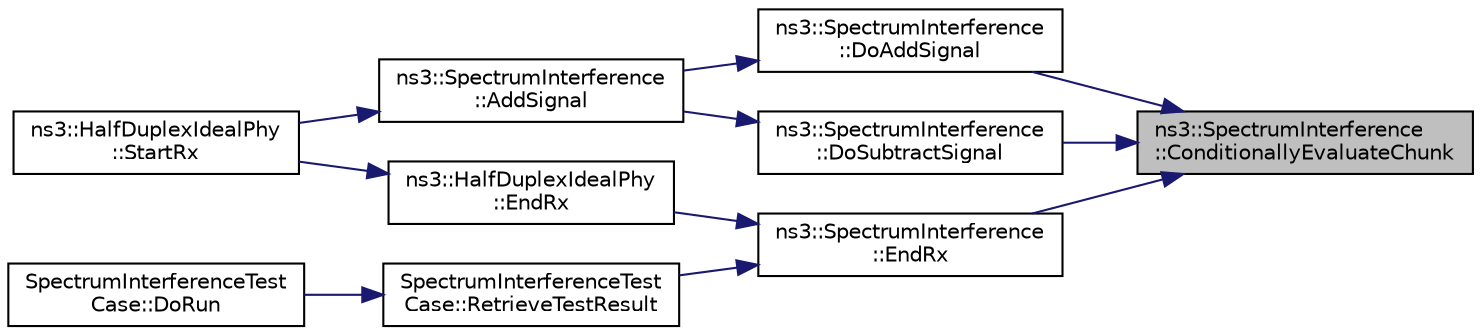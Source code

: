 digraph "ns3::SpectrumInterference::ConditionallyEvaluateChunk"
{
 // LATEX_PDF_SIZE
  edge [fontname="Helvetica",fontsize="10",labelfontname="Helvetica",labelfontsize="10"];
  node [fontname="Helvetica",fontsize="10",shape=record];
  rankdir="RL";
  Node1 [label="ns3::SpectrumInterference\l::ConditionallyEvaluateChunk",height=0.2,width=0.4,color="black", fillcolor="grey75", style="filled", fontcolor="black",tooltip="Evaluate a Chunk, depending on the Rx status and the last update time."];
  Node1 -> Node2 [dir="back",color="midnightblue",fontsize="10",style="solid",fontname="Helvetica"];
  Node2 [label="ns3::SpectrumInterference\l::DoAddSignal",height=0.2,width=0.4,color="black", fillcolor="white", style="filled",URL="$classns3_1_1_spectrum_interference.html#aa803e02fc1fa085c35657dbd821ef7eb",tooltip="Adds a signal perceived in the medium."];
  Node2 -> Node3 [dir="back",color="midnightblue",fontsize="10",style="solid",fontname="Helvetica"];
  Node3 [label="ns3::SpectrumInterference\l::AddSignal",height=0.2,width=0.4,color="black", fillcolor="white", style="filled",URL="$classns3_1_1_spectrum_interference.html#afa383d6ec1a4b78ce3256da6b959c986",tooltip="Notify that a new signal is being perceived in the medium."];
  Node3 -> Node4 [dir="back",color="midnightblue",fontsize="10",style="solid",fontname="Helvetica"];
  Node4 [label="ns3::HalfDuplexIdealPhy\l::StartRx",height=0.2,width=0.4,color="black", fillcolor="white", style="filled",URL="$classns3_1_1_half_duplex_ideal_phy.html#aa2d9a411ba82c4bbd77a2e5a0bc2657f",tooltip="Notify the SpectrumPhy instance of an incoming signal."];
  Node1 -> Node5 [dir="back",color="midnightblue",fontsize="10",style="solid",fontname="Helvetica"];
  Node5 [label="ns3::SpectrumInterference\l::DoSubtractSignal",height=0.2,width=0.4,color="black", fillcolor="white", style="filled",URL="$classns3_1_1_spectrum_interference.html#a69d0a152b6e6a286489738ce3d623a12",tooltip="Removes a signal perceived in the medium."];
  Node5 -> Node3 [dir="back",color="midnightblue",fontsize="10",style="solid",fontname="Helvetica"];
  Node1 -> Node6 [dir="back",color="midnightblue",fontsize="10",style="solid",fontname="Helvetica"];
  Node6 [label="ns3::SpectrumInterference\l::EndRx",height=0.2,width=0.4,color="black", fillcolor="white", style="filled",URL="$classns3_1_1_spectrum_interference.html#a3cc0f58922750f680b7bdccbe52d75b6",tooltip="Notify that the RX attempt has ended."];
  Node6 -> Node7 [dir="back",color="midnightblue",fontsize="10",style="solid",fontname="Helvetica"];
  Node7 [label="ns3::HalfDuplexIdealPhy\l::EndRx",height=0.2,width=0.4,color="black", fillcolor="white", style="filled",URL="$classns3_1_1_half_duplex_ideal_phy.html#a9f1d324d44186902b06bb1637765f8bc",tooltip="End current Rx."];
  Node7 -> Node4 [dir="back",color="midnightblue",fontsize="10",style="solid",fontname="Helvetica"];
  Node6 -> Node8 [dir="back",color="midnightblue",fontsize="10",style="solid",fontname="Helvetica"];
  Node8 [label="SpectrumInterferenceTest\lCase::RetrieveTestResult",height=0.2,width=0.4,color="black", fillcolor="white", style="filled",URL="$class_spectrum_interference_test_case.html#a9a2d4412deeda68a10c606e29ae27c30",tooltip=" "];
  Node8 -> Node9 [dir="back",color="midnightblue",fontsize="10",style="solid",fontname="Helvetica"];
  Node9 [label="SpectrumInterferenceTest\lCase::DoRun",height=0.2,width=0.4,color="black", fillcolor="white", style="filled",URL="$class_spectrum_interference_test_case.html#a5ac9568ed05b26e38fea7c409805e7e0",tooltip="Implementation to actually run this TestCase."];
}
